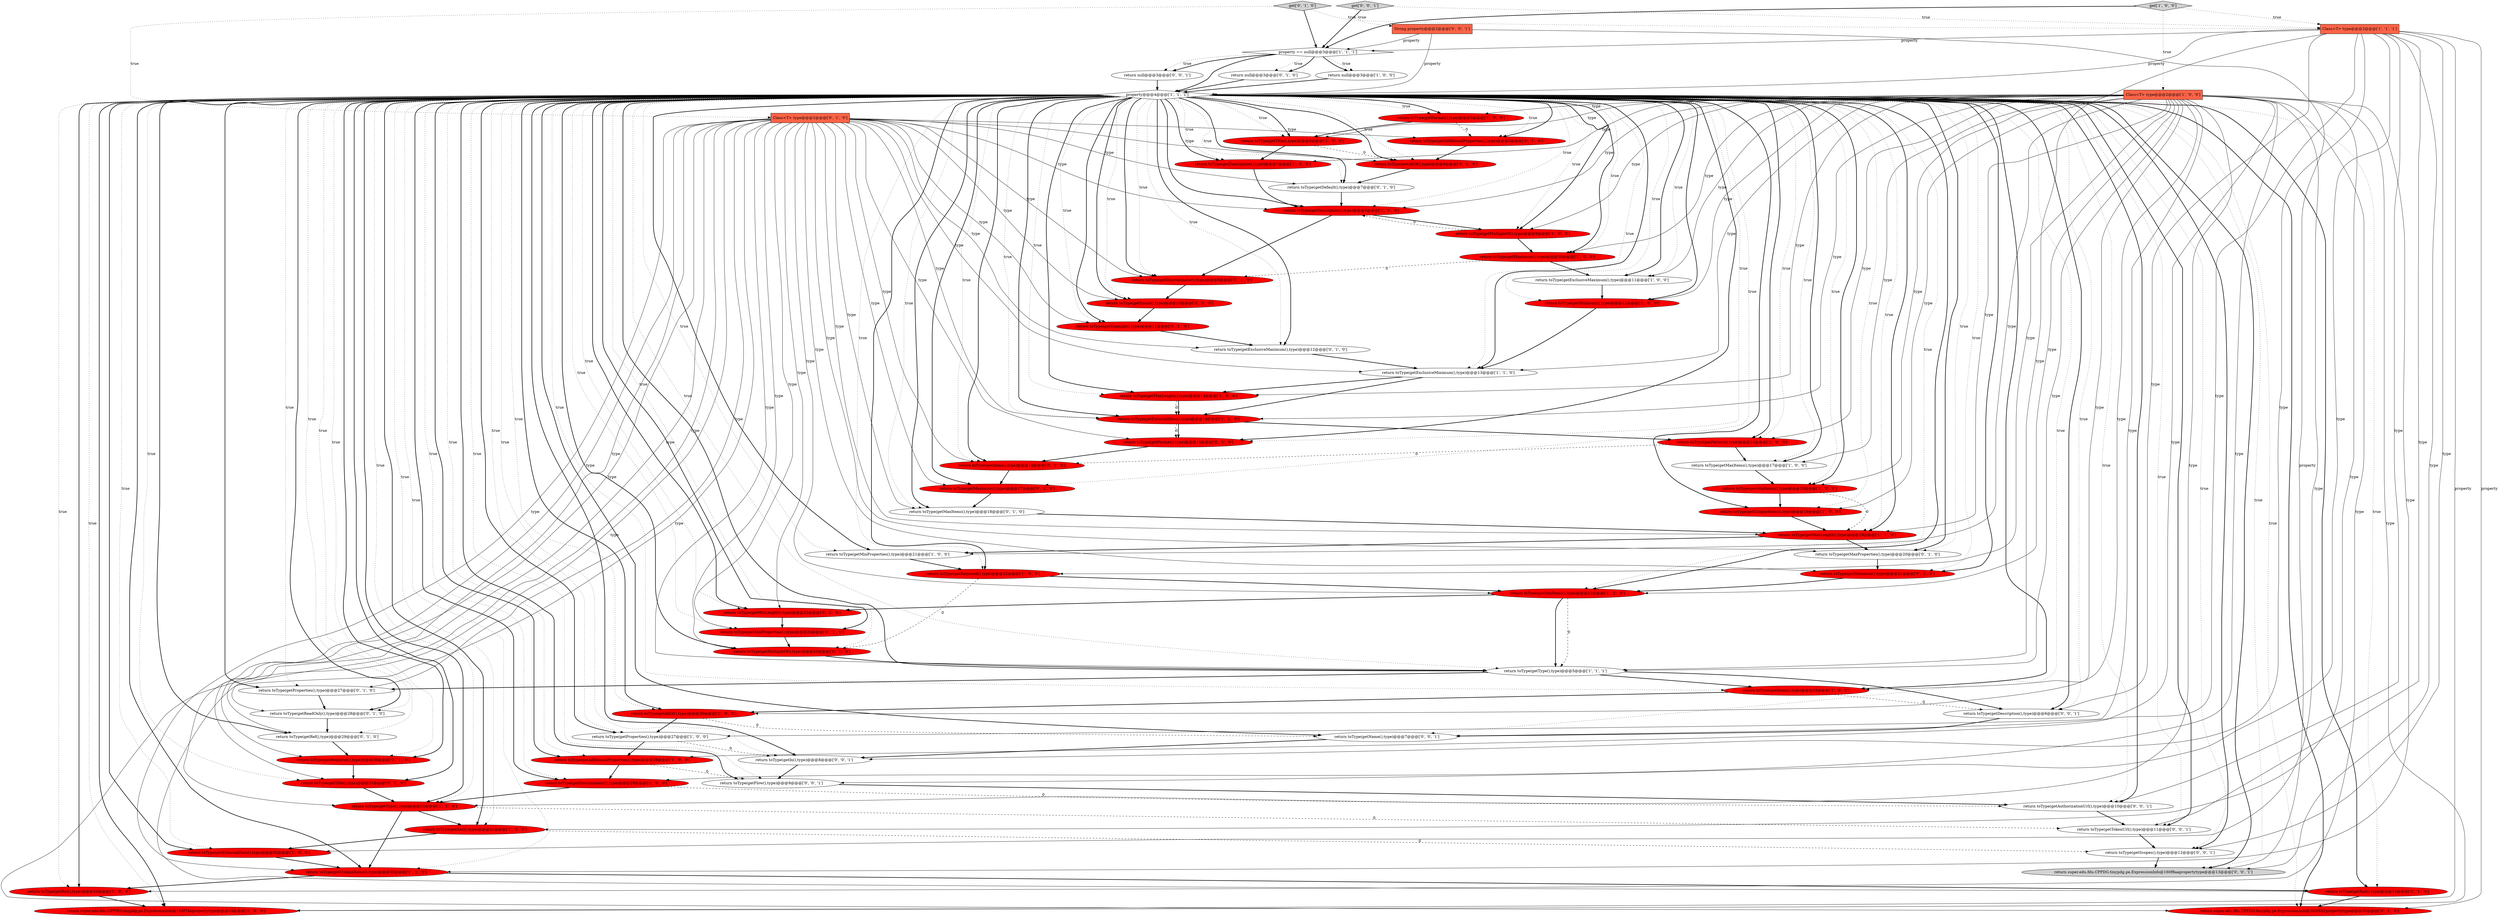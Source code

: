 digraph {
10 [style = filled, label = "return toType(getAllOf(),type)@@@26@@@['1', '0', '0']", fillcolor = red, shape = ellipse image = "AAA1AAABBB1BBB"];
21 [style = filled, label = "get['1', '0', '0']", fillcolor = lightgray, shape = diamond image = "AAA0AAABBB1BBB"];
49 [style = filled, label = "return toType(getDiscriminator(),type)@@@9@@@['0', '1', '0']", fillcolor = red, shape = ellipse image = "AAA1AAABBB2BBB"];
57 [style = filled, label = "return toType(getAdditionalProperties(),type)@@@5@@@['0', '1', '0']", fillcolor = red, shape = ellipse image = "AAA1AAABBB2BBB"];
2 [style = filled, label = "return toType(getItems(),type)@@@25@@@['1', '0', '0']", fillcolor = red, shape = ellipse image = "AAA1AAABBB1BBB"];
55 [style = filled, label = "Class<T> type@@@2@@@['0', '1', '0']", fillcolor = tomato, shape = box image = "AAA0AAABBB2BBB"];
67 [style = filled, label = "return null@@@3@@@['0', '0', '1']", fillcolor = white, shape = ellipse image = "AAA0AAABBB3BBB"];
4 [style = filled, label = "return toType(getDescription(),type)@@@8@@@['1', '1', '0']", fillcolor = red, shape = ellipse image = "AAA1AAABBB1BBB"];
19 [style = filled, label = "return toType(getMinItems(),type)@@@18@@@['1', '0', '0']", fillcolor = red, shape = ellipse image = "AAA1AAABBB1BBB"];
44 [style = filled, label = "return toType(getItems(),type)@@@16@@@['0', '1', '0']", fillcolor = red, shape = ellipse image = "AAA1AAABBB2BBB"];
62 [style = filled, label = "return toType(getMinLength(),type)@@@23@@@['0', '1', '0']", fillcolor = red, shape = ellipse image = "AAA1AAABBB2BBB"];
15 [style = filled, label = "return toType(getUniqueItems(),type)@@@33@@@['1', '1', '0']", fillcolor = red, shape = ellipse image = "AAA1AAABBB1BBB"];
68 [style = filled, label = "return toType(getFlow(),type)@@@9@@@['0', '0', '1']", fillcolor = white, shape = ellipse image = "AAA0AAABBB3BBB"];
69 [style = filled, label = "return toType(getDescription(),type)@@@6@@@['0', '0', '1']", fillcolor = white, shape = ellipse image = "AAA0AAABBB3BBB"];
8 [style = filled, label = "return toType(getProperties(),type)@@@27@@@['1', '0', '0']", fillcolor = white, shape = ellipse image = "AAA0AAABBB1BBB"];
30 [style = filled, label = "return toType(getType(),type)@@@5@@@['1', '1', '1']", fillcolor = white, shape = ellipse image = "AAA0AAABBB1BBB"];
1 [style = filled, label = "return toType(getExclusiveMaximum(),type)@@@11@@@['1', '0', '0']", fillcolor = white, shape = ellipse image = "AAA0AAABBB1BBB"];
5 [style = filled, label = "property@@@4@@@['1', '1', '1']", fillcolor = white, shape = diamond image = "AAA0AAABBB1BBB"];
16 [style = filled, label = "return toType(getUniqueItems(),type)@@@19@@@['1', '0', '0']", fillcolor = red, shape = ellipse image = "AAA1AAABBB1BBB"];
65 [style = filled, label = "return super.edu.fdu.CPPDG.tinypdg.pe.ExpressionInfo@160f8aapropertytype@@@13@@@['0', '0', '1']", fillcolor = lightgray, shape = ellipse image = "AAA0AAABBB3BBB"];
73 [style = filled, label = "return toType(getName(),type)@@@7@@@['0', '0', '1']", fillcolor = white, shape = ellipse image = "AAA0AAABBB3BBB"];
47 [style = filled, label = "return toType(getRequired(),type)@@@30@@@['0', '1', '0']", fillcolor = red, shape = ellipse image = "AAA1AAABBB2BBB"];
61 [style = filled, label = "return toType(getMaxProperties(),type)@@@20@@@['0', '1', '0']", fillcolor = white, shape = ellipse image = "AAA0AAABBB2BBB"];
29 [style = filled, label = "return toType(getMinProperties(),type)@@@21@@@['1', '0', '0']", fillcolor = white, shape = ellipse image = "AAA0AAABBB1BBB"];
60 [style = filled, label = "return toType(getProperties(),type)@@@27@@@['0', '1', '0']", fillcolor = white, shape = ellipse image = "AAA0AAABBB2BBB"];
37 [style = filled, label = "return toType(getFormat(),type)@@@15@@@['0', '1', '0']", fillcolor = red, shape = ellipse image = "AAA1AAABBB2BBB"];
20 [style = filled, label = "return toType(getXml(),type)@@@31@@@['1', '0', '0']", fillcolor = red, shape = ellipse image = "AAA1AAABBB1BBB"];
58 [style = filled, label = "return toType(getMinimum(),type)@@@21@@@['0', '1', '0']", fillcolor = red, shape = ellipse image = "AAA1AAABBB2BBB"];
12 [style = filled, label = "return toType(getMaxLength(),type)@@@19@@@['1', '1', '0']", fillcolor = red, shape = ellipse image = "AAA1AAABBB1BBB"];
38 [style = filled, label = "return toType(getMinProperties(),type)@@@24@@@['0', '1', '0']", fillcolor = red, shape = ellipse image = "AAA1AAABBB2BBB"];
24 [style = filled, label = "return toType(getTitle(),type)@@@6@@@['1', '0', '0']", fillcolor = red, shape = ellipse image = "AAA1AAABBB1BBB"];
70 [style = filled, label = "return toType(getIn(),type)@@@8@@@['0', '0', '1']", fillcolor = white, shape = ellipse image = "AAA0AAABBB3BBB"];
11 [style = filled, label = "return toType(getMaxLength(),type)@@@14@@@['1', '0', '0']", fillcolor = red, shape = ellipse image = "AAA1AAABBB1BBB"];
18 [style = filled, label = "return toType(getDescription(),type)@@@7@@@['1', '0', '0']", fillcolor = red, shape = ellipse image = "AAA1AAABBB1BBB"];
22 [style = filled, label = "return toType(getMaxItems(),type)@@@17@@@['1', '0', '0']", fillcolor = white, shape = ellipse image = "AAA0AAABBB1BBB"];
0 [style = filled, label = "return toType(getType(),type)@@@32@@@['1', '1', '0']", fillcolor = red, shape = ellipse image = "AAA1AAABBB1BBB"];
39 [style = filled, label = "return null@@@3@@@['0', '1', '0']", fillcolor = white, shape = ellipse image = "AAA0AAABBB2BBB"];
31 [style = filled, label = "Class<T> type@@@2@@@['1', '0', '0']", fillcolor = tomato, shape = box image = "AAA0AAABBB1BBB"];
53 [style = filled, label = "return toType(getRef(),type)@@@29@@@['0', '1', '0']", fillcolor = white, shape = ellipse image = "AAA0AAABBB2BBB"];
13 [style = filled, label = "return toType(getDiscriminator(),type)@@@29@@@['1', '0', '0']", fillcolor = red, shape = ellipse image = "AAA1AAABBB1BBB"];
23 [style = filled, label = "return toType(getExternalDocs(),type)@@@14@@@['1', '1', '0']", fillcolor = red, shape = ellipse image = "AAA1AAABBB1BBB"];
28 [style = filled, label = "return toType(getPattern(),type)@@@16@@@['1', '0', '0']", fillcolor = red, shape = ellipse image = "AAA1AAABBB1BBB"];
25 [style = filled, label = "return toType(getMinimum(),type)@@@12@@@['1', '0', '0']", fillcolor = red, shape = ellipse image = "AAA1AAABBB1BBB"];
32 [style = filled, label = "return super.edu.fdu.CPPDG.tinypdg.pe.ExpressionInfo@160f74apropertytype@@@35@@@['1', '0', '0']", fillcolor = red, shape = ellipse image = "AAA1AAABBB1BBB"];
48 [style = filled, label = "return toType(getExclusiveMaximum(),type)@@@12@@@['0', '1', '0']", fillcolor = white, shape = ellipse image = "AAA0AAABBB2BBB"];
52 [style = filled, label = "return toType(getMaxItems(),type)@@@18@@@['0', '1', '0']", fillcolor = white, shape = ellipse image = "AAA0AAABBB2BBB"];
41 [style = filled, label = "return toType(getDefault(),type)@@@7@@@['0', '1', '0']", fillcolor = white, shape = ellipse image = "AAA0AAABBB2BBB"];
33 [style = filled, label = "property == null@@@3@@@['1', '1', '1']", fillcolor = white, shape = diamond image = "AAA0AAABBB1BBB"];
64 [style = filled, label = "return toType(getAuthorizationUrl(),type)@@@10@@@['0', '0', '1']", fillcolor = white, shape = ellipse image = "AAA0AAABBB3BBB"];
56 [style = filled, label = "return super.edu.fdu.CPPDG.tinypdg.pe.ExpressionInfo@160f852propertytype@@@35@@@['0', '1', '0']", fillcolor = red, shape = ellipse image = "AAA1AAABBB2BBB"];
45 [style = filled, label = "return toType(getExample(),type)@@@11@@@['0', '1', '0']", fillcolor = red, shape = ellipse image = "AAA1AAABBB2BBB"];
9 [style = filled, label = "return toType(getMaximum(),type)@@@10@@@['1', '0', '0']", fillcolor = red, shape = ellipse image = "AAA1AAABBB1BBB"];
7 [style = filled, label = "return toType(getExclusiveMinimum(),type)@@@13@@@['1', '1', '0']", fillcolor = white, shape = ellipse image = "AAA0AAABBB1BBB"];
27 [style = filled, label = "return toType(getFormat(),type)@@@5@@@['1', '0', '0']", fillcolor = red, shape = ellipse image = "AAA1AAABBB1BBB"];
3 [style = filled, label = "return toType(getAdditionalProperties(),type)@@@28@@@['1', '0', '0']", fillcolor = red, shape = ellipse image = "AAA1AAABBB1BBB"];
63 [style = filled, label = "String property@@@2@@@['0', '0', '1']", fillcolor = tomato, shape = box image = "AAA0AAABBB3BBB"];
6 [style = filled, label = "return toType(getRequired(),type)@@@22@@@['1', '0', '0']", fillcolor = red, shape = ellipse image = "AAA1AAABBB1BBB"];
66 [style = filled, label = "return toType(getScopes(),type)@@@12@@@['0', '0', '1']", fillcolor = white, shape = ellipse image = "AAA0AAABBB3BBB"];
72 [style = filled, label = "get['0', '0', '1']", fillcolor = lightgray, shape = diamond image = "AAA0AAABBB3BBB"];
26 [style = filled, label = "return null@@@3@@@['1', '0', '0']", fillcolor = white, shape = ellipse image = "AAA0AAABBB1BBB"];
40 [style = filled, label = "return toType(getAllOf(),type)@@@6@@@['0', '1', '0']", fillcolor = red, shape = ellipse image = "AAA1AAABBB2BBB"];
35 [style = filled, label = "return toType(getMultipleOf(),type)@@@9@@@['1', '0', '0']", fillcolor = red, shape = ellipse image = "AAA1AAABBB1BBB"];
51 [style = filled, label = "return toType(getReadOnly(),type)@@@28@@@['0', '1', '0']", fillcolor = white, shape = ellipse image = "AAA0AAABBB2BBB"];
17 [style = filled, label = "return toType(getRef(),type)@@@34@@@['1', '0', '0']", fillcolor = red, shape = ellipse image = "AAA1AAABBB1BBB"];
42 [style = filled, label = "return toType(getEnum(),type)@@@10@@@['0', '1', '0']", fillcolor = red, shape = ellipse image = "AAA1AAABBB2BBB"];
71 [style = filled, label = "return toType(getTokenUrl(),type)@@@11@@@['0', '0', '1']", fillcolor = white, shape = ellipse image = "AAA0AAABBB3BBB"];
54 [style = filled, label = "return toType(getXml(),type)@@@34@@@['0', '1', '0']", fillcolor = red, shape = ellipse image = "AAA1AAABBB2BBB"];
59 [style = filled, label = "return toType(getTitle(),type)@@@31@@@['0', '1', '0']", fillcolor = red, shape = ellipse image = "AAA1AAABBB2BBB"];
43 [style = filled, label = "return toType(getMultipleOf(),type)@@@25@@@['0', '1', '0']", fillcolor = red, shape = ellipse image = "AAA1AAABBB2BBB"];
14 [style = filled, label = "return toType(getMinItems(),type)@@@22@@@['1', '1', '0']", fillcolor = red, shape = ellipse image = "AAA1AAABBB1BBB"];
36 [style = filled, label = "return toType(getExternalDocs(),type)@@@32@@@['1', '0', '0']", fillcolor = red, shape = ellipse image = "AAA1AAABBB1BBB"];
46 [style = filled, label = "get['0', '1', '0']", fillcolor = lightgray, shape = diamond image = "AAA0AAABBB2BBB"];
34 [style = filled, label = "Class<T> type@@@2@@@['1', '1', '1']", fillcolor = tomato, shape = box image = "AAA0AAABBB1BBB"];
50 [style = filled, label = "return toType(getMaximum(),type)@@@17@@@['0', '1', '0']", fillcolor = red, shape = ellipse image = "AAA1AAABBB2BBB"];
5->3 [style = bold, label=""];
55->37 [style = solid, label="type"];
34->66 [style = solid, label="type"];
33->67 [style = dotted, label="true"];
46->55 [style = dotted, label="true"];
54->56 [style = bold, label=""];
5->18 [style = dotted, label="true"];
5->9 [style = bold, label=""];
5->20 [style = bold, label=""];
42->45 [style = bold, label=""];
55->45 [style = solid, label="type"];
5->19 [style = dotted, label="true"];
5->32 [style = dotted, label="true"];
5->1 [style = dotted, label="true"];
5->23 [style = dotted, label="true"];
15->54 [style = bold, label=""];
5->68 [style = bold, label=""];
5->57 [style = dotted, label="true"];
5->15 [style = bold, label=""];
53->47 [style = bold, label=""];
51->53 [style = bold, label=""];
31->11 [style = solid, label="type"];
5->45 [style = bold, label=""];
31->17 [style = solid, label="type"];
5->12 [style = dotted, label="true"];
31->2 [style = solid, label="type"];
10->73 [style = dashed, label="0"];
55->60 [style = solid, label="type"];
5->28 [style = bold, label=""];
45->48 [style = bold, label=""];
5->66 [style = dotted, label="true"];
5->38 [style = bold, label=""];
33->26 [style = dotted, label="true"];
5->48 [style = dotted, label="true"];
0->15 [style = bold, label=""];
27->57 [style = dashed, label="0"];
31->6 [style = solid, label="type"];
72->33 [style = bold, label=""];
23->28 [style = bold, label=""];
55->54 [style = solid, label="type"];
5->24 [style = dotted, label="true"];
5->13 [style = dotted, label="true"];
5->43 [style = dotted, label="true"];
5->38 [style = dotted, label="true"];
5->11 [style = dotted, label="true"];
29->6 [style = bold, label=""];
15->17 [style = bold, label=""];
55->0 [style = solid, label="type"];
5->49 [style = bold, label=""];
63->65 [style = solid, label="property"];
5->0 [style = bold, label=""];
5->22 [style = dotted, label="true"];
10->8 [style = bold, label=""];
34->70 [style = solid, label="type"];
31->35 [style = solid, label="type"];
70->68 [style = bold, label=""];
31->18 [style = solid, label="type"];
5->9 [style = dotted, label="true"];
55->42 [style = solid, label="type"];
31->22 [style = solid, label="type"];
31->14 [style = solid, label="type"];
5->29 [style = dotted, label="true"];
55->62 [style = solid, label="type"];
34->73 [style = solid, label="type"];
5->30 [style = bold, label=""];
31->27 [style = solid, label="type"];
5->36 [style = bold, label=""];
30->60 [style = bold, label=""];
5->44 [style = dotted, label="true"];
5->37 [style = bold, label=""];
31->13 [style = solid, label="type"];
60->51 [style = bold, label=""];
55->12 [style = solid, label="type"];
5->29 [style = bold, label=""];
34->5 [style = solid, label="property"];
31->3 [style = solid, label="type"];
5->10 [style = bold, label=""];
30->69 [style = bold, label=""];
5->6 [style = bold, label=""];
7->11 [style = bold, label=""];
64->71 [style = bold, label=""];
14->30 [style = bold, label=""];
5->23 [style = bold, label=""];
57->40 [style = bold, label=""];
31->10 [style = solid, label="type"];
55->49 [style = solid, label="type"];
5->73 [style = dotted, label="true"];
5->49 [style = dotted, label="true"];
5->6 [style = dotted, label="true"];
41->4 [style = bold, label=""];
34->68 [style = solid, label="type"];
44->50 [style = bold, label=""];
24->40 [style = dashed, label="0"];
31->15 [style = solid, label="type"];
5->3 [style = dotted, label="true"];
5->71 [style = dotted, label="true"];
5->17 [style = bold, label=""];
24->18 [style = bold, label=""];
25->7 [style = bold, label=""];
5->4 [style = dotted, label="true"];
5->25 [style = bold, label=""];
5->62 [style = bold, label=""];
55->52 [style = solid, label="type"];
55->41 [style = solid, label="type"];
5->57 [style = bold, label=""];
5->36 [style = dotted, label="true"];
5->73 [style = bold, label=""];
5->1 [style = bold, label=""];
31->12 [style = solid, label="type"];
52->12 [style = bold, label=""];
12->29 [style = bold, label=""];
31->30 [style = solid, label="type"];
5->59 [style = dotted, label="true"];
31->28 [style = solid, label="type"];
55->61 [style = solid, label="type"];
5->42 [style = dotted, label="true"];
5->52 [style = dotted, label="true"];
31->29 [style = solid, label="type"];
55->4 [style = solid, label="type"];
5->25 [style = dotted, label="true"];
5->7 [style = dotted, label="true"];
21->31 [style = dotted, label="true"];
34->33 [style = solid, label="property"];
71->66 [style = bold, label=""];
5->61 [style = bold, label=""];
7->23 [style = bold, label=""];
46->33 [style = bold, label=""];
5->53 [style = bold, label=""];
5->52 [style = bold, label=""];
5->7 [style = bold, label=""];
0->20 [style = bold, label=""];
31->24 [style = solid, label="type"];
55->43 [style = solid, label="type"];
5->30 [style = dotted, label="true"];
55->38 [style = solid, label="type"];
5->11 [style = bold, label=""];
19->12 [style = dashed, label="0"];
5->8 [style = dotted, label="true"];
9->1 [style = bold, label=""];
13->64 [style = dashed, label="0"];
5->22 [style = bold, label=""];
34->32 [style = solid, label="property"];
13->0 [style = bold, label=""];
33->39 [style = dotted, label="true"];
0->71 [style = dashed, label="0"];
66->65 [style = bold, label=""];
5->59 [style = bold, label=""];
34->71 [style = solid, label="type"];
31->32 [style = solid, label="type"];
22->19 [style = bold, label=""];
62->38 [style = bold, label=""];
5->69 [style = dotted, label="true"];
35->9 [style = bold, label=""];
5->41 [style = dotted, label="true"];
5->10 [style = dotted, label="true"];
39->5 [style = bold, label=""];
8->70 [style = dashed, label="0"];
55->23 [style = solid, label="type"];
58->14 [style = bold, label=""];
31->0 [style = solid, label="type"];
8->3 [style = bold, label=""];
34->64 [style = solid, label="type"];
55->53 [style = solid, label="type"];
33->67 [style = bold, label=""];
11->23 [style = dashed, label="0"];
18->4 [style = bold, label=""];
34->30 [style = solid, label="type"];
5->18 [style = bold, label=""];
5->0 [style = dotted, label="true"];
33->5 [style = bold, label=""];
73->70 [style = bold, label=""];
31->36 [style = solid, label="type"];
2->10 [style = bold, label=""];
5->15 [style = dotted, label="true"];
47->59 [style = bold, label=""];
55->58 [style = solid, label="type"];
31->20 [style = solid, label="type"];
23->37 [style = dashed, label="0"];
5->61 [style = dotted, label="true"];
55->51 [style = solid, label="type"];
33->26 [style = bold, label=""];
31->9 [style = solid, label="type"];
19->16 [style = bold, label=""];
5->16 [style = bold, label=""];
5->32 [style = bold, label=""];
5->19 [style = bold, label=""];
34->65 [style = solid, label="type"];
5->35 [style = dotted, label="true"];
5->44 [style = bold, label=""];
31->1 [style = solid, label="type"];
5->53 [style = dotted, label="true"];
2->69 [style = dashed, label="0"];
5->45 [style = dotted, label="true"];
5->24 [style = bold, label=""];
5->13 [style = bold, label=""];
5->4 [style = bold, label=""];
31->16 [style = solid, label="type"];
5->27 [style = dotted, label="true"];
55->7 [style = solid, label="type"];
5->16 [style = dotted, label="true"];
37->44 [style = bold, label=""];
48->7 [style = bold, label=""];
27->24 [style = bold, label=""];
5->58 [style = bold, label=""];
55->14 [style = solid, label="type"];
5->50 [style = dotted, label="true"];
5->40 [style = bold, label=""];
55->57 [style = solid, label="type"];
63->33 [style = solid, label="property"];
5->28 [style = dotted, label="true"];
31->4 [style = solid, label="type"];
5->62 [style = dotted, label="true"];
5->35 [style = bold, label=""];
1->25 [style = bold, label=""];
28->22 [style = bold, label=""];
20->36 [style = bold, label=""];
5->2 [style = dotted, label="true"];
38->43 [style = bold, label=""];
68->64 [style = bold, label=""];
63->5 [style = solid, label="property"];
55->40 [style = solid, label="type"];
5->17 [style = dotted, label="true"];
5->51 [style = dotted, label="true"];
5->14 [style = dotted, label="true"];
5->8 [style = bold, label=""];
4->35 [style = bold, label=""];
5->54 [style = bold, label=""];
49->42 [style = bold, label=""];
5->70 [style = bold, label=""];
5->71 [style = bold, label=""];
5->51 [style = bold, label=""];
5->40 [style = dotted, label="true"];
34->69 [style = solid, label="type"];
31->7 [style = solid, label="type"];
55->50 [style = solid, label="type"];
55->47 [style = solid, label="type"];
5->60 [style = bold, label=""];
26->5 [style = bold, label=""];
31->23 [style = solid, label="type"];
5->56 [style = dotted, label="true"];
5->58 [style = dotted, label="true"];
5->56 [style = bold, label=""];
21->33 [style = bold, label=""];
5->64 [style = dotted, label="true"];
6->43 [style = dashed, label="0"];
36->15 [style = bold, label=""];
20->66 [style = dashed, label="0"];
21->34 [style = dotted, label="true"];
31->25 [style = solid, label="type"];
72->63 [style = dotted, label="true"];
5->66 [style = bold, label=""];
5->14 [style = bold, label=""];
17->32 [style = bold, label=""];
61->58 [style = bold, label=""];
5->65 [style = bold, label=""];
31->19 [style = solid, label="type"];
5->70 [style = dotted, label="true"];
72->34 [style = dotted, label="true"];
55->30 [style = solid, label="type"];
9->49 [style = dashed, label="0"];
50->52 [style = bold, label=""];
43->30 [style = bold, label=""];
5->43 [style = bold, label=""];
6->14 [style = bold, label=""];
5->47 [style = bold, label=""];
12->61 [style = bold, label=""];
46->34 [style = dotted, label="true"];
5->2 [style = bold, label=""];
3->68 [style = dashed, label="0"];
5->60 [style = dotted, label="true"];
55->15 [style = solid, label="type"];
5->41 [style = bold, label=""];
5->47 [style = dotted, label="true"];
33->39 [style = bold, label=""];
4->49 [style = bold, label=""];
34->56 [style = solid, label="property"];
55->48 [style = solid, label="type"];
5->12 [style = bold, label=""];
5->68 [style = dotted, label="true"];
28->44 [style = dashed, label="0"];
5->69 [style = bold, label=""];
14->30 [style = dashed, label="0"];
23->37 [style = bold, label=""];
40->41 [style = bold, label=""];
5->48 [style = bold, label=""];
5->54 [style = dotted, label="true"];
3->13 [style = bold, label=""];
67->5 [style = bold, label=""];
5->20 [style = dotted, label="true"];
35->4 [style = dashed, label="0"];
55->56 [style = solid, label="type"];
69->73 [style = bold, label=""];
14->62 [style = bold, label=""];
59->0 [style = bold, label=""];
5->27 [style = bold, label=""];
5->42 [style = bold, label=""];
30->2 [style = bold, label=""];
31->8 [style = solid, label="type"];
5->50 [style = bold, label=""];
5->65 [style = dotted, label="true"];
11->23 [style = bold, label=""];
16->12 [style = bold, label=""];
5->37 [style = dotted, label="true"];
55->44 [style = solid, label="type"];
5->64 [style = bold, label=""];
55->59 [style = solid, label="type"];
}
